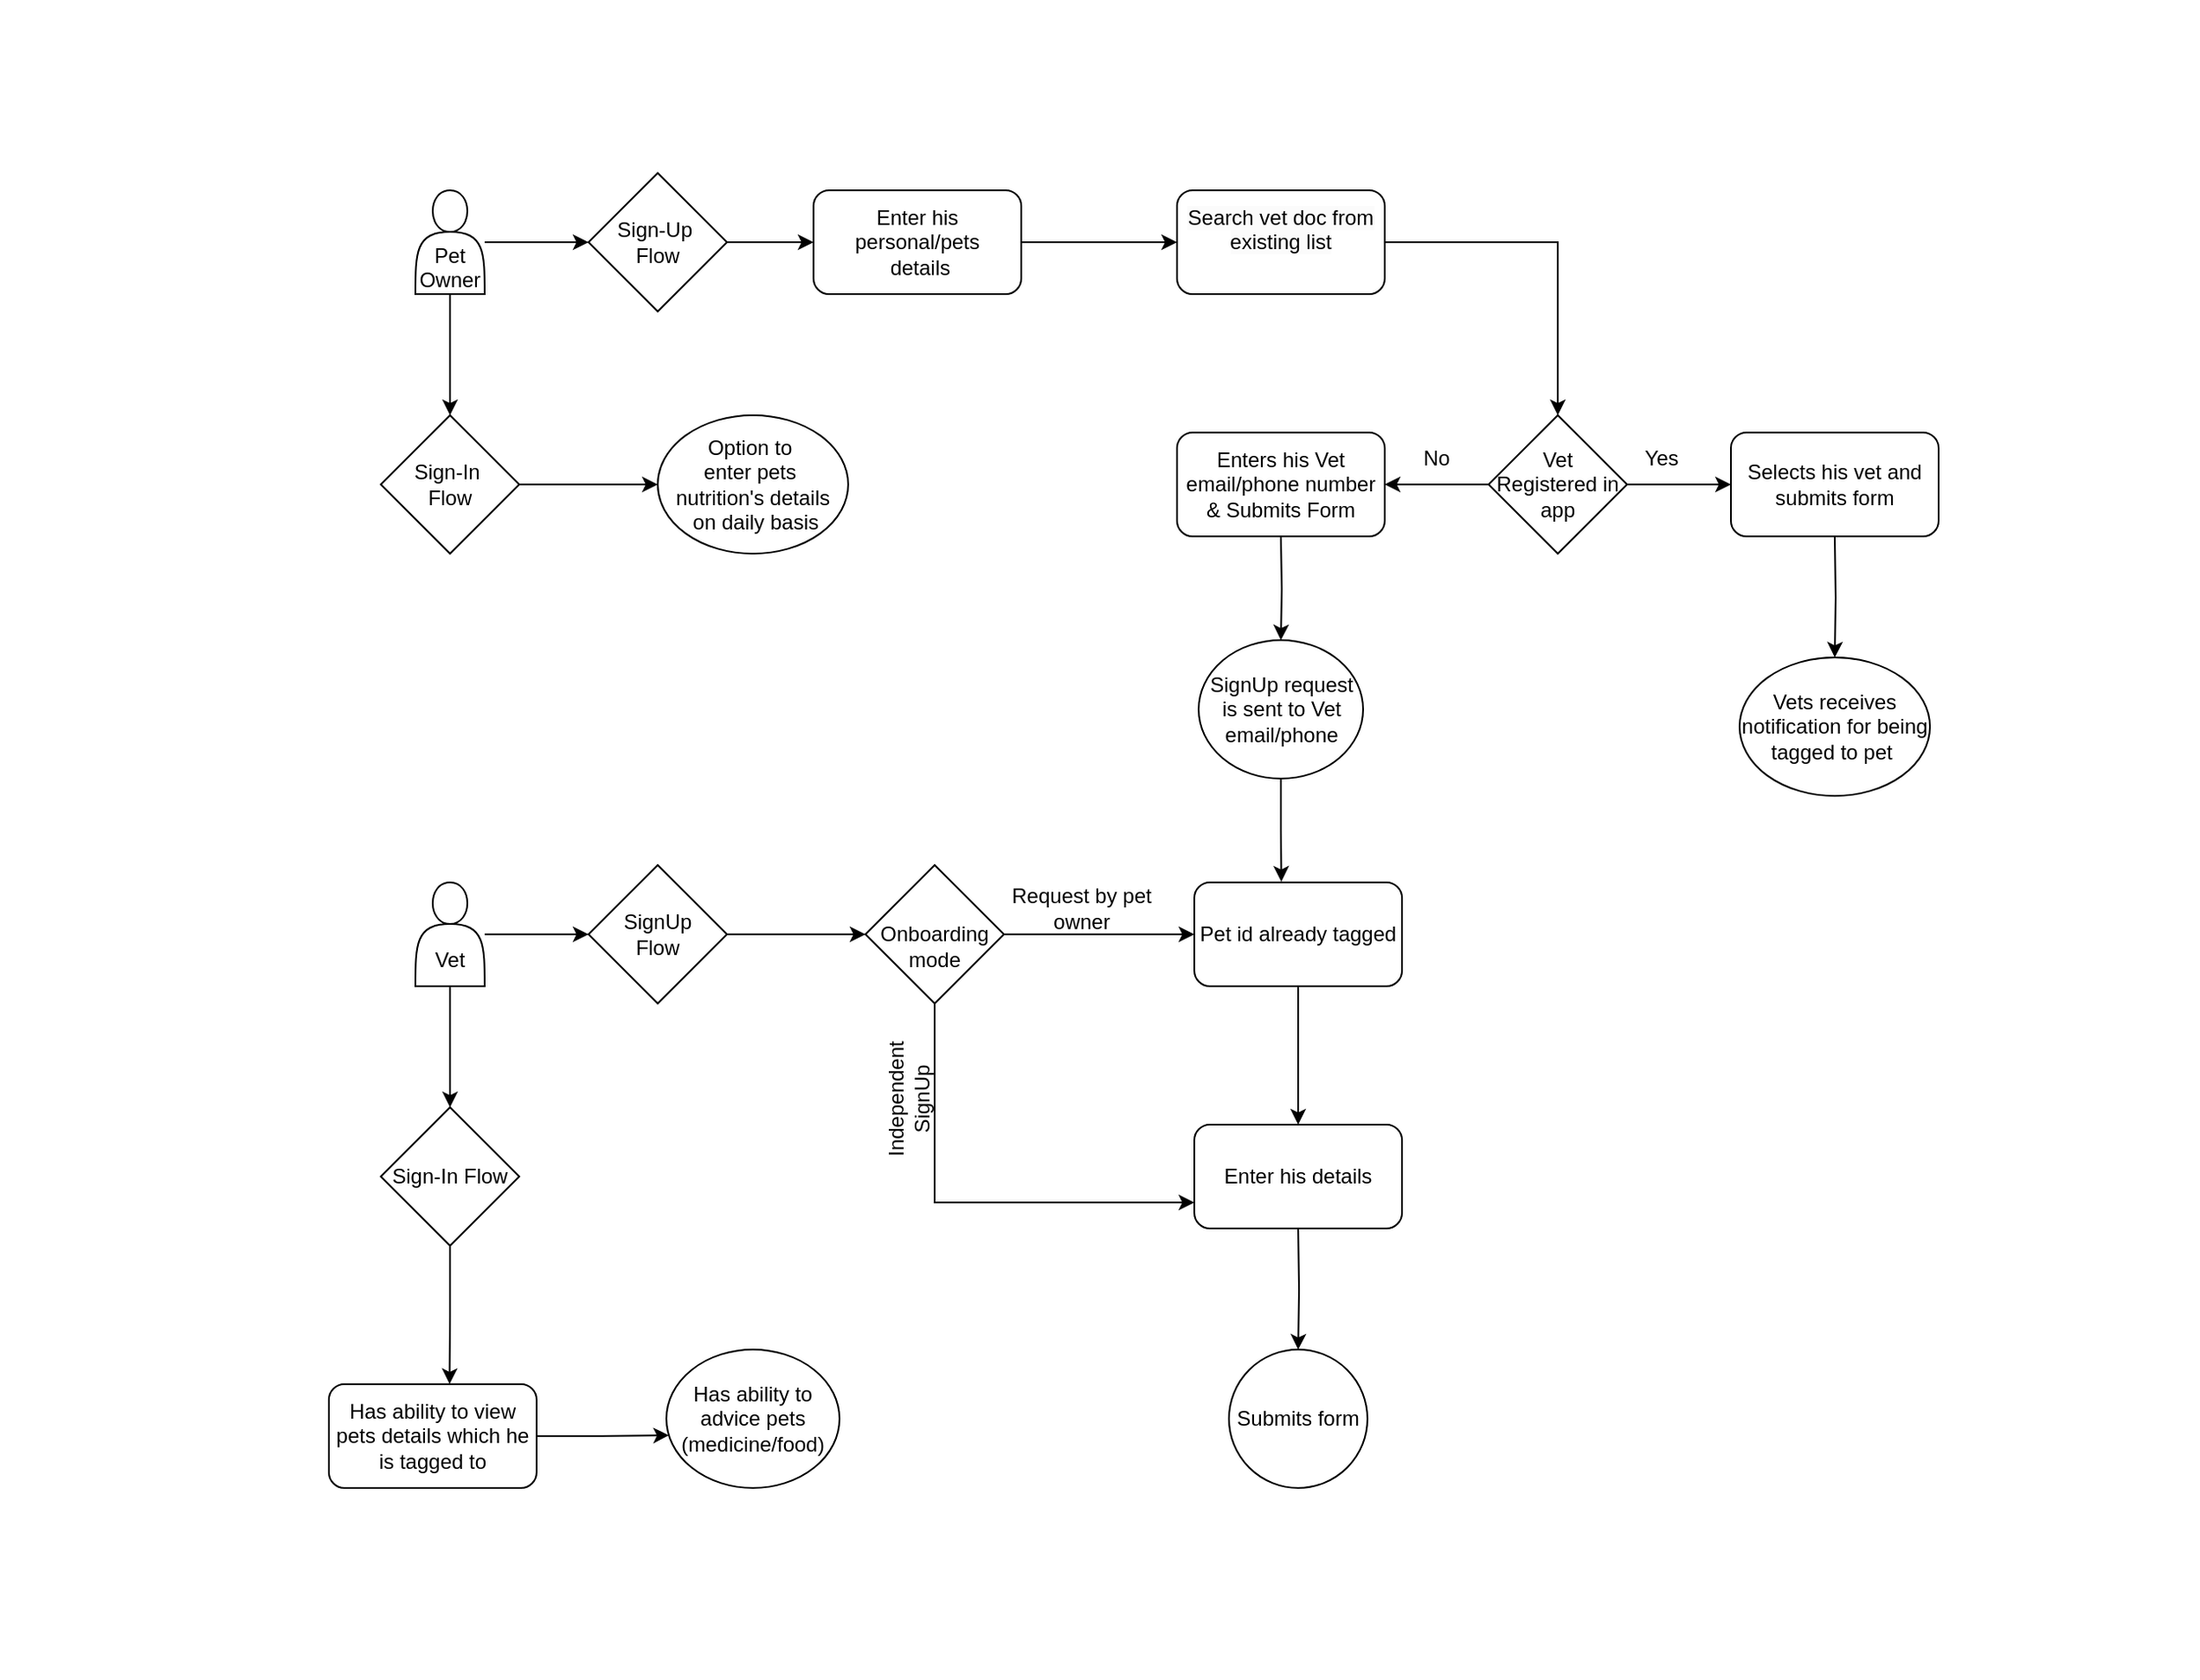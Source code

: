 <mxfile version="24.0.1" type="github">
  <diagram name="Page-1" id="GmAfje1MR3ZLFPPQamlQ">
    <mxGraphModel dx="1768" dy="1462" grid="1" gridSize="10" guides="1" tooltips="1" connect="1" arrows="1" fold="1" page="1" pageScale="1" pageWidth="850" pageHeight="1100" math="0" shadow="0">
      <root>
        <mxCell id="0" />
        <mxCell id="1" parent="0" />
        <mxCell id="_TZWZInf5wAIC_WSy5-A-4" value="" style="edgeStyle=orthogonalEdgeStyle;rounded=0;orthogonalLoop=1;jettySize=auto;html=1;" edge="1" parent="1" source="_TZWZInf5wAIC_WSy5-A-2">
          <mxGeometry relative="1" as="geometry">
            <mxPoint x="171.25" y="145" as="targetPoint" />
          </mxGeometry>
        </mxCell>
        <mxCell id="_TZWZInf5wAIC_WSy5-A-7" value="" style="edgeStyle=orthogonalEdgeStyle;rounded=0;orthogonalLoop=1;jettySize=auto;html=1;" edge="1" parent="1" source="_TZWZInf5wAIC_WSy5-A-5">
          <mxGeometry relative="1" as="geometry">
            <mxPoint x="495" y="195" as="targetPoint" />
          </mxGeometry>
        </mxCell>
        <mxCell id="_TZWZInf5wAIC_WSy5-A-83" value="" style="edgeStyle=orthogonalEdgeStyle;rounded=0;orthogonalLoop=1;jettySize=auto;html=1;" edge="1" parent="1" source="_TZWZInf5wAIC_WSy5-A-12" target="_TZWZInf5wAIC_WSy5-A-82">
          <mxGeometry relative="1" as="geometry" />
        </mxCell>
        <mxCell id="_TZWZInf5wAIC_WSy5-A-87" value="" style="edgeStyle=orthogonalEdgeStyle;rounded=0;orthogonalLoop=1;jettySize=auto;html=1;" edge="1" parent="1" source="_TZWZInf5wAIC_WSy5-A-12" target="_TZWZInf5wAIC_WSy5-A-86">
          <mxGeometry relative="1" as="geometry" />
        </mxCell>
        <mxCell id="_TZWZInf5wAIC_WSy5-A-12" value="&lt;div&gt;&lt;br&gt;&lt;/div&gt;&lt;div&gt;&lt;br&gt;&lt;/div&gt;Pet Owner" style="shape=actor;whiteSpace=wrap;html=1;" vertex="1" parent="1">
          <mxGeometry x="60" y="100" width="40" height="60" as="geometry" />
        </mxCell>
        <mxCell id="_TZWZInf5wAIC_WSy5-A-43" value="" style="edgeStyle=orthogonalEdgeStyle;rounded=0;orthogonalLoop=1;jettySize=auto;html=1;" edge="1" parent="1" source="_TZWZInf5wAIC_WSy5-A-27">
          <mxGeometry relative="1" as="geometry">
            <mxPoint x="820" y="270" as="targetPoint" />
          </mxGeometry>
        </mxCell>
        <mxCell id="_TZWZInf5wAIC_WSy5-A-50" style="edgeStyle=orthogonalEdgeStyle;rounded=0;orthogonalLoop=1;jettySize=auto;html=1;entryX=1;entryY=0.5;entryDx=0;entryDy=0;" edge="1" parent="1" source="_TZWZInf5wAIC_WSy5-A-27">
          <mxGeometry relative="1" as="geometry">
            <mxPoint x="620" y="270" as="targetPoint" />
          </mxGeometry>
        </mxCell>
        <mxCell id="_TZWZInf5wAIC_WSy5-A-27" value="Vet Registered in app" style="rhombus;whiteSpace=wrap;html=1;" vertex="1" parent="1">
          <mxGeometry x="680" y="230" width="80" height="80" as="geometry" />
        </mxCell>
        <mxCell id="_TZWZInf5wAIC_WSy5-A-33" value="Yes" style="text;html=1;align=center;verticalAlign=middle;whiteSpace=wrap;rounded=0;" vertex="1" parent="1">
          <mxGeometry x="750" y="240" width="60" height="30" as="geometry" />
        </mxCell>
        <mxCell id="_TZWZInf5wAIC_WSy5-A-34" value="No" style="text;html=1;align=center;verticalAlign=middle;whiteSpace=wrap;rounded=0;" vertex="1" parent="1">
          <mxGeometry x="620" y="240" width="60" height="30" as="geometry" />
        </mxCell>
        <mxCell id="_TZWZInf5wAIC_WSy5-A-49" style="edgeStyle=orthogonalEdgeStyle;rounded=0;orthogonalLoop=1;jettySize=auto;html=1;entryX=0.5;entryY=0;entryDx=0;entryDy=0;" edge="1" parent="1" target="_TZWZInf5wAIC_WSy5-A-39">
          <mxGeometry relative="1" as="geometry">
            <mxPoint x="560" y="300" as="sourcePoint" />
          </mxGeometry>
        </mxCell>
        <mxCell id="_TZWZInf5wAIC_WSy5-A-39" value="SignUp request is sent to Vet email/phone" style="ellipse;whiteSpace=wrap;html=1;" vertex="1" parent="1">
          <mxGeometry x="512.5" y="360" width="95" height="80" as="geometry" />
        </mxCell>
        <mxCell id="_TZWZInf5wAIC_WSy5-A-46" value="" style="edgeStyle=orthogonalEdgeStyle;rounded=0;orthogonalLoop=1;jettySize=auto;html=1;" edge="1" parent="1" target="_TZWZInf5wAIC_WSy5-A-45">
          <mxGeometry relative="1" as="geometry">
            <mxPoint x="880" y="300" as="sourcePoint" />
          </mxGeometry>
        </mxCell>
        <mxCell id="_TZWZInf5wAIC_WSy5-A-45" value="Vets receives notification for being tagged to pet&amp;nbsp;" style="ellipse;whiteSpace=wrap;html=1;" vertex="1" parent="1">
          <mxGeometry x="825" y="370" width="110" height="80" as="geometry" />
        </mxCell>
        <mxCell id="_TZWZInf5wAIC_WSy5-A-75" value="" style="edgeStyle=orthogonalEdgeStyle;rounded=0;orthogonalLoop=1;jettySize=auto;html=1;" edge="1" parent="1" source="_TZWZInf5wAIC_WSy5-A-51" target="_TZWZInf5wAIC_WSy5-A-74">
          <mxGeometry relative="1" as="geometry" />
        </mxCell>
        <mxCell id="_TZWZInf5wAIC_WSy5-A-107" value="" style="edgeStyle=orthogonalEdgeStyle;rounded=0;orthogonalLoop=1;jettySize=auto;html=1;" edge="1" parent="1" source="_TZWZInf5wAIC_WSy5-A-51" target="_TZWZInf5wAIC_WSy5-A-106">
          <mxGeometry relative="1" as="geometry" />
        </mxCell>
        <mxCell id="_TZWZInf5wAIC_WSy5-A-51" value="&lt;div&gt;&lt;br&gt;&lt;/div&gt;&lt;div&gt;&lt;br&gt;&lt;/div&gt;Vet&lt;div&gt;&lt;/div&gt;" style="shape=actor;whiteSpace=wrap;html=1;" vertex="1" parent="1">
          <mxGeometry x="60" y="500" width="40" height="60" as="geometry" />
        </mxCell>
        <mxCell id="_TZWZInf5wAIC_WSy5-A-58" value="" style="edgeStyle=orthogonalEdgeStyle;rounded=0;orthogonalLoop=1;jettySize=auto;html=1;" edge="1" parent="1" source="_TZWZInf5wAIC_WSy5-A-54">
          <mxGeometry relative="1" as="geometry">
            <mxPoint x="510" y="530" as="targetPoint" />
          </mxGeometry>
        </mxCell>
        <mxCell id="_TZWZInf5wAIC_WSy5-A-100" style="edgeStyle=orthogonalEdgeStyle;rounded=0;orthogonalLoop=1;jettySize=auto;html=1;entryX=0;entryY=0.75;entryDx=0;entryDy=0;" edge="1" parent="1" source="_TZWZInf5wAIC_WSy5-A-54" target="_TZWZInf5wAIC_WSy5-A-98">
          <mxGeometry relative="1" as="geometry">
            <Array as="points">
              <mxPoint x="360" y="685" />
            </Array>
          </mxGeometry>
        </mxCell>
        <mxCell id="_TZWZInf5wAIC_WSy5-A-54" value="&lt;div&gt;&lt;br&gt;&lt;/div&gt;Onboarding mode" style="rhombus;whiteSpace=wrap;html=1;" vertex="1" parent="1">
          <mxGeometry x="320" y="490" width="80" height="80" as="geometry" />
        </mxCell>
        <mxCell id="_TZWZInf5wAIC_WSy5-A-59" style="edgeStyle=orthogonalEdgeStyle;rounded=0;orthogonalLoop=1;jettySize=auto;html=1;entryX=0.419;entryY=-0.007;entryDx=0;entryDy=0;entryPerimeter=0;" edge="1" parent="1" source="_TZWZInf5wAIC_WSy5-A-39">
          <mxGeometry relative="1" as="geometry">
            <mxPoint x="560.28" y="499.58" as="targetPoint" />
          </mxGeometry>
        </mxCell>
        <mxCell id="_TZWZInf5wAIC_WSy5-A-60" value="Request by pet owner" style="text;html=1;align=center;verticalAlign=middle;whiteSpace=wrap;rounded=0;" vertex="1" parent="1">
          <mxGeometry x="400" y="500" width="90" height="30" as="geometry" />
        </mxCell>
        <mxCell id="_TZWZInf5wAIC_WSy5-A-67" value="" style="edgeStyle=orthogonalEdgeStyle;rounded=0;orthogonalLoop=1;jettySize=auto;html=1;" edge="1" parent="1" target="_TZWZInf5wAIC_WSy5-A-66">
          <mxGeometry relative="1" as="geometry">
            <mxPoint x="570" y="700" as="sourcePoint" />
          </mxGeometry>
        </mxCell>
        <mxCell id="_TZWZInf5wAIC_WSy5-A-66" value="Submits form" style="ellipse;whiteSpace=wrap;html=1;" vertex="1" parent="1">
          <mxGeometry x="530" y="770" width="80" height="80" as="geometry" />
        </mxCell>
        <mxCell id="_TZWZInf5wAIC_WSy5-A-70" value="Independent SignUp" style="text;html=1;align=center;verticalAlign=middle;whiteSpace=wrap;rounded=0;rotation=-90;" vertex="1" parent="1">
          <mxGeometry x="300" y="610" width="90" height="30" as="geometry" />
        </mxCell>
        <mxCell id="_TZWZInf5wAIC_WSy5-A-74" value="Sign-In Flow" style="rhombus;whiteSpace=wrap;html=1;" vertex="1" parent="1">
          <mxGeometry x="40" y="630" width="80" height="80" as="geometry" />
        </mxCell>
        <mxCell id="_TZWZInf5wAIC_WSy5-A-80" value="Has ability to advice pets&lt;div&gt;(medicine/food)&lt;/div&gt;" style="ellipse;whiteSpace=wrap;html=1;" vertex="1" parent="1">
          <mxGeometry x="205" y="770" width="100" height="80" as="geometry" />
        </mxCell>
        <mxCell id="_TZWZInf5wAIC_WSy5-A-85" value="" style="edgeStyle=orthogonalEdgeStyle;rounded=0;orthogonalLoop=1;jettySize=auto;html=1;" edge="1" parent="1" source="_TZWZInf5wAIC_WSy5-A-82" target="_TZWZInf5wAIC_WSy5-A-84">
          <mxGeometry relative="1" as="geometry" />
        </mxCell>
        <mxCell id="_TZWZInf5wAIC_WSy5-A-82" value="Sign-In&amp;nbsp;&lt;div&gt;Flow&lt;/div&gt;" style="rhombus;whiteSpace=wrap;html=1;" vertex="1" parent="1">
          <mxGeometry x="40" y="230" width="80" height="80" as="geometry" />
        </mxCell>
        <mxCell id="_TZWZInf5wAIC_WSy5-A-84" value="Option to&amp;nbsp;&lt;div&gt;enter pets&amp;nbsp;&lt;/div&gt;&lt;div&gt;nutrition&#39;s details&lt;/div&gt;&lt;div&gt;&amp;nbsp;on daily basis&lt;/div&gt;" style="ellipse;whiteSpace=wrap;html=1;" vertex="1" parent="1">
          <mxGeometry x="200" y="230" width="110" height="80" as="geometry" />
        </mxCell>
        <mxCell id="_TZWZInf5wAIC_WSy5-A-89" style="edgeStyle=orthogonalEdgeStyle;rounded=0;orthogonalLoop=1;jettySize=auto;html=1;entryX=0;entryY=0.5;entryDx=0;entryDy=0;" edge="1" parent="1" source="_TZWZInf5wAIC_WSy5-A-86" target="_TZWZInf5wAIC_WSy5-A-88">
          <mxGeometry relative="1" as="geometry" />
        </mxCell>
        <mxCell id="_TZWZInf5wAIC_WSy5-A-86" value="Sign-Up&amp;nbsp;&lt;div&gt;Flow&lt;/div&gt;" style="rhombus;whiteSpace=wrap;html=1;" vertex="1" parent="1">
          <mxGeometry x="160" y="90" width="80" height="80" as="geometry" />
        </mxCell>
        <mxCell id="_TZWZInf5wAIC_WSy5-A-92" style="edgeStyle=orthogonalEdgeStyle;rounded=0;orthogonalLoop=1;jettySize=auto;html=1;entryX=0;entryY=0.5;entryDx=0;entryDy=0;" edge="1" parent="1" source="_TZWZInf5wAIC_WSy5-A-88" target="_TZWZInf5wAIC_WSy5-A-91">
          <mxGeometry relative="1" as="geometry">
            <mxPoint x="480" y="130" as="targetPoint" />
          </mxGeometry>
        </mxCell>
        <mxCell id="_TZWZInf5wAIC_WSy5-A-88" value="Enter his personal/pets&lt;div&gt;&amp;nbsp;details&lt;/div&gt;" style="rounded=1;whiteSpace=wrap;html=1;" vertex="1" parent="1">
          <mxGeometry x="290" y="100" width="120" height="60" as="geometry" />
        </mxCell>
        <mxCell id="_TZWZInf5wAIC_WSy5-A-93" style="edgeStyle=orthogonalEdgeStyle;rounded=0;orthogonalLoop=1;jettySize=auto;html=1;entryX=0.5;entryY=0;entryDx=0;entryDy=0;" edge="1" parent="1" source="_TZWZInf5wAIC_WSy5-A-91" target="_TZWZInf5wAIC_WSy5-A-27">
          <mxGeometry relative="1" as="geometry" />
        </mxCell>
        <mxCell id="_TZWZInf5wAIC_WSy5-A-91" value="&#xa;&lt;span style=&quot;color: rgb(0, 0, 0); font-family: Helvetica; font-size: 12px; font-style: normal; font-variant-ligatures: normal; font-variant-caps: normal; font-weight: 400; letter-spacing: normal; orphans: 2; text-align: center; text-indent: 0px; text-transform: none; widows: 2; word-spacing: 0px; -webkit-text-stroke-width: 0px; white-space: normal; background-color: rgb(251, 251, 251); text-decoration-thickness: initial; text-decoration-style: initial; text-decoration-color: initial; display: inline !important; float: none;&quot;&gt;Search vet doc from existing list&lt;/span&gt;&#xa;&#xa;" style="rounded=1;whiteSpace=wrap;html=1;" vertex="1" parent="1">
          <mxGeometry x="500" y="100" width="120" height="60" as="geometry" />
        </mxCell>
        <mxCell id="_TZWZInf5wAIC_WSy5-A-94" value="Enters his Vet email/phone number&lt;div&gt;&amp;amp; Submits Form&lt;/div&gt;" style="rounded=1;whiteSpace=wrap;html=1;" vertex="1" parent="1">
          <mxGeometry x="500" y="240" width="120" height="60" as="geometry" />
        </mxCell>
        <mxCell id="_TZWZInf5wAIC_WSy5-A-95" value="Selects his vet and submits form" style="rounded=1;whiteSpace=wrap;html=1;" vertex="1" parent="1">
          <mxGeometry x="820" y="240" width="120" height="60" as="geometry" />
        </mxCell>
        <mxCell id="_TZWZInf5wAIC_WSy5-A-99" value="" style="edgeStyle=orthogonalEdgeStyle;rounded=0;orthogonalLoop=1;jettySize=auto;html=1;" edge="1" parent="1" source="_TZWZInf5wAIC_WSy5-A-96" target="_TZWZInf5wAIC_WSy5-A-98">
          <mxGeometry relative="1" as="geometry" />
        </mxCell>
        <mxCell id="_TZWZInf5wAIC_WSy5-A-96" value="Pet id already tagged" style="rounded=1;whiteSpace=wrap;html=1;" vertex="1" parent="1">
          <mxGeometry x="510" y="500" width="120" height="60" as="geometry" />
        </mxCell>
        <mxCell id="_TZWZInf5wAIC_WSy5-A-98" value="Enter his details" style="whiteSpace=wrap;html=1;rounded=1;" vertex="1" parent="1">
          <mxGeometry x="510" y="640" width="120" height="60" as="geometry" />
        </mxCell>
        <mxCell id="_TZWZInf5wAIC_WSy5-A-101" value="Has ability to view pets details which he is tagged to" style="rounded=1;whiteSpace=wrap;html=1;" vertex="1" parent="1">
          <mxGeometry x="10" y="790" width="120" height="60" as="geometry" />
        </mxCell>
        <mxCell id="_TZWZInf5wAIC_WSy5-A-104" style="edgeStyle=orthogonalEdgeStyle;rounded=0;orthogonalLoop=1;jettySize=auto;html=1;entryX=0.015;entryY=0.62;entryDx=0;entryDy=0;entryPerimeter=0;" edge="1" parent="1" source="_TZWZInf5wAIC_WSy5-A-101" target="_TZWZInf5wAIC_WSy5-A-80">
          <mxGeometry relative="1" as="geometry" />
        </mxCell>
        <mxCell id="_TZWZInf5wAIC_WSy5-A-105" style="edgeStyle=orthogonalEdgeStyle;rounded=0;orthogonalLoop=1;jettySize=auto;html=1;entryX=0.581;entryY=-0.001;entryDx=0;entryDy=0;entryPerimeter=0;" edge="1" parent="1" source="_TZWZInf5wAIC_WSy5-A-74" target="_TZWZInf5wAIC_WSy5-A-101">
          <mxGeometry relative="1" as="geometry" />
        </mxCell>
        <mxCell id="_TZWZInf5wAIC_WSy5-A-108" style="edgeStyle=orthogonalEdgeStyle;rounded=0;orthogonalLoop=1;jettySize=auto;html=1;entryX=0;entryY=0.5;entryDx=0;entryDy=0;" edge="1" parent="1" source="_TZWZInf5wAIC_WSy5-A-106" target="_TZWZInf5wAIC_WSy5-A-54">
          <mxGeometry relative="1" as="geometry" />
        </mxCell>
        <mxCell id="_TZWZInf5wAIC_WSy5-A-106" value="SignUp&lt;div&gt;Flow&lt;/div&gt;" style="rhombus;whiteSpace=wrap;html=1;" vertex="1" parent="1">
          <mxGeometry x="160" y="490" width="80" height="80" as="geometry" />
        </mxCell>
        <mxCell id="_TZWZInf5wAIC_WSy5-A-112" value="&amp;nbsp;" style="text;html=1;align=center;verticalAlign=middle;whiteSpace=wrap;rounded=0;" vertex="1" parent="1">
          <mxGeometry x="-180" y="300" width="60" height="30" as="geometry" />
        </mxCell>
        <mxCell id="_TZWZInf5wAIC_WSy5-A-113" value="&amp;nbsp;" style="text;html=1;align=center;verticalAlign=middle;whiteSpace=wrap;rounded=0;" vertex="1" parent="1">
          <mxGeometry x="400" y="930" width="60" height="30" as="geometry" />
        </mxCell>
        <mxCell id="_TZWZInf5wAIC_WSy5-A-114" value="&amp;nbsp;" style="text;html=1;align=center;verticalAlign=middle;whiteSpace=wrap;rounded=0;" vertex="1" parent="1">
          <mxGeometry x="765" y="640" width="60" height="30" as="geometry" />
        </mxCell>
        <mxCell id="_TZWZInf5wAIC_WSy5-A-115" value="&amp;nbsp;" style="text;html=1;align=center;verticalAlign=middle;whiteSpace=wrap;rounded=0;" vertex="1" parent="1">
          <mxGeometry x="440" y="-10" width="60" height="30" as="geometry" />
        </mxCell>
        <mxCell id="_TZWZInf5wAIC_WSy5-A-116" value="&amp;nbsp;" style="text;html=1;align=center;verticalAlign=middle;whiteSpace=wrap;rounded=0;" vertex="1" parent="1">
          <mxGeometry x="1030" y="320" width="60" height="30" as="geometry" />
        </mxCell>
      </root>
    </mxGraphModel>
  </diagram>
</mxfile>
